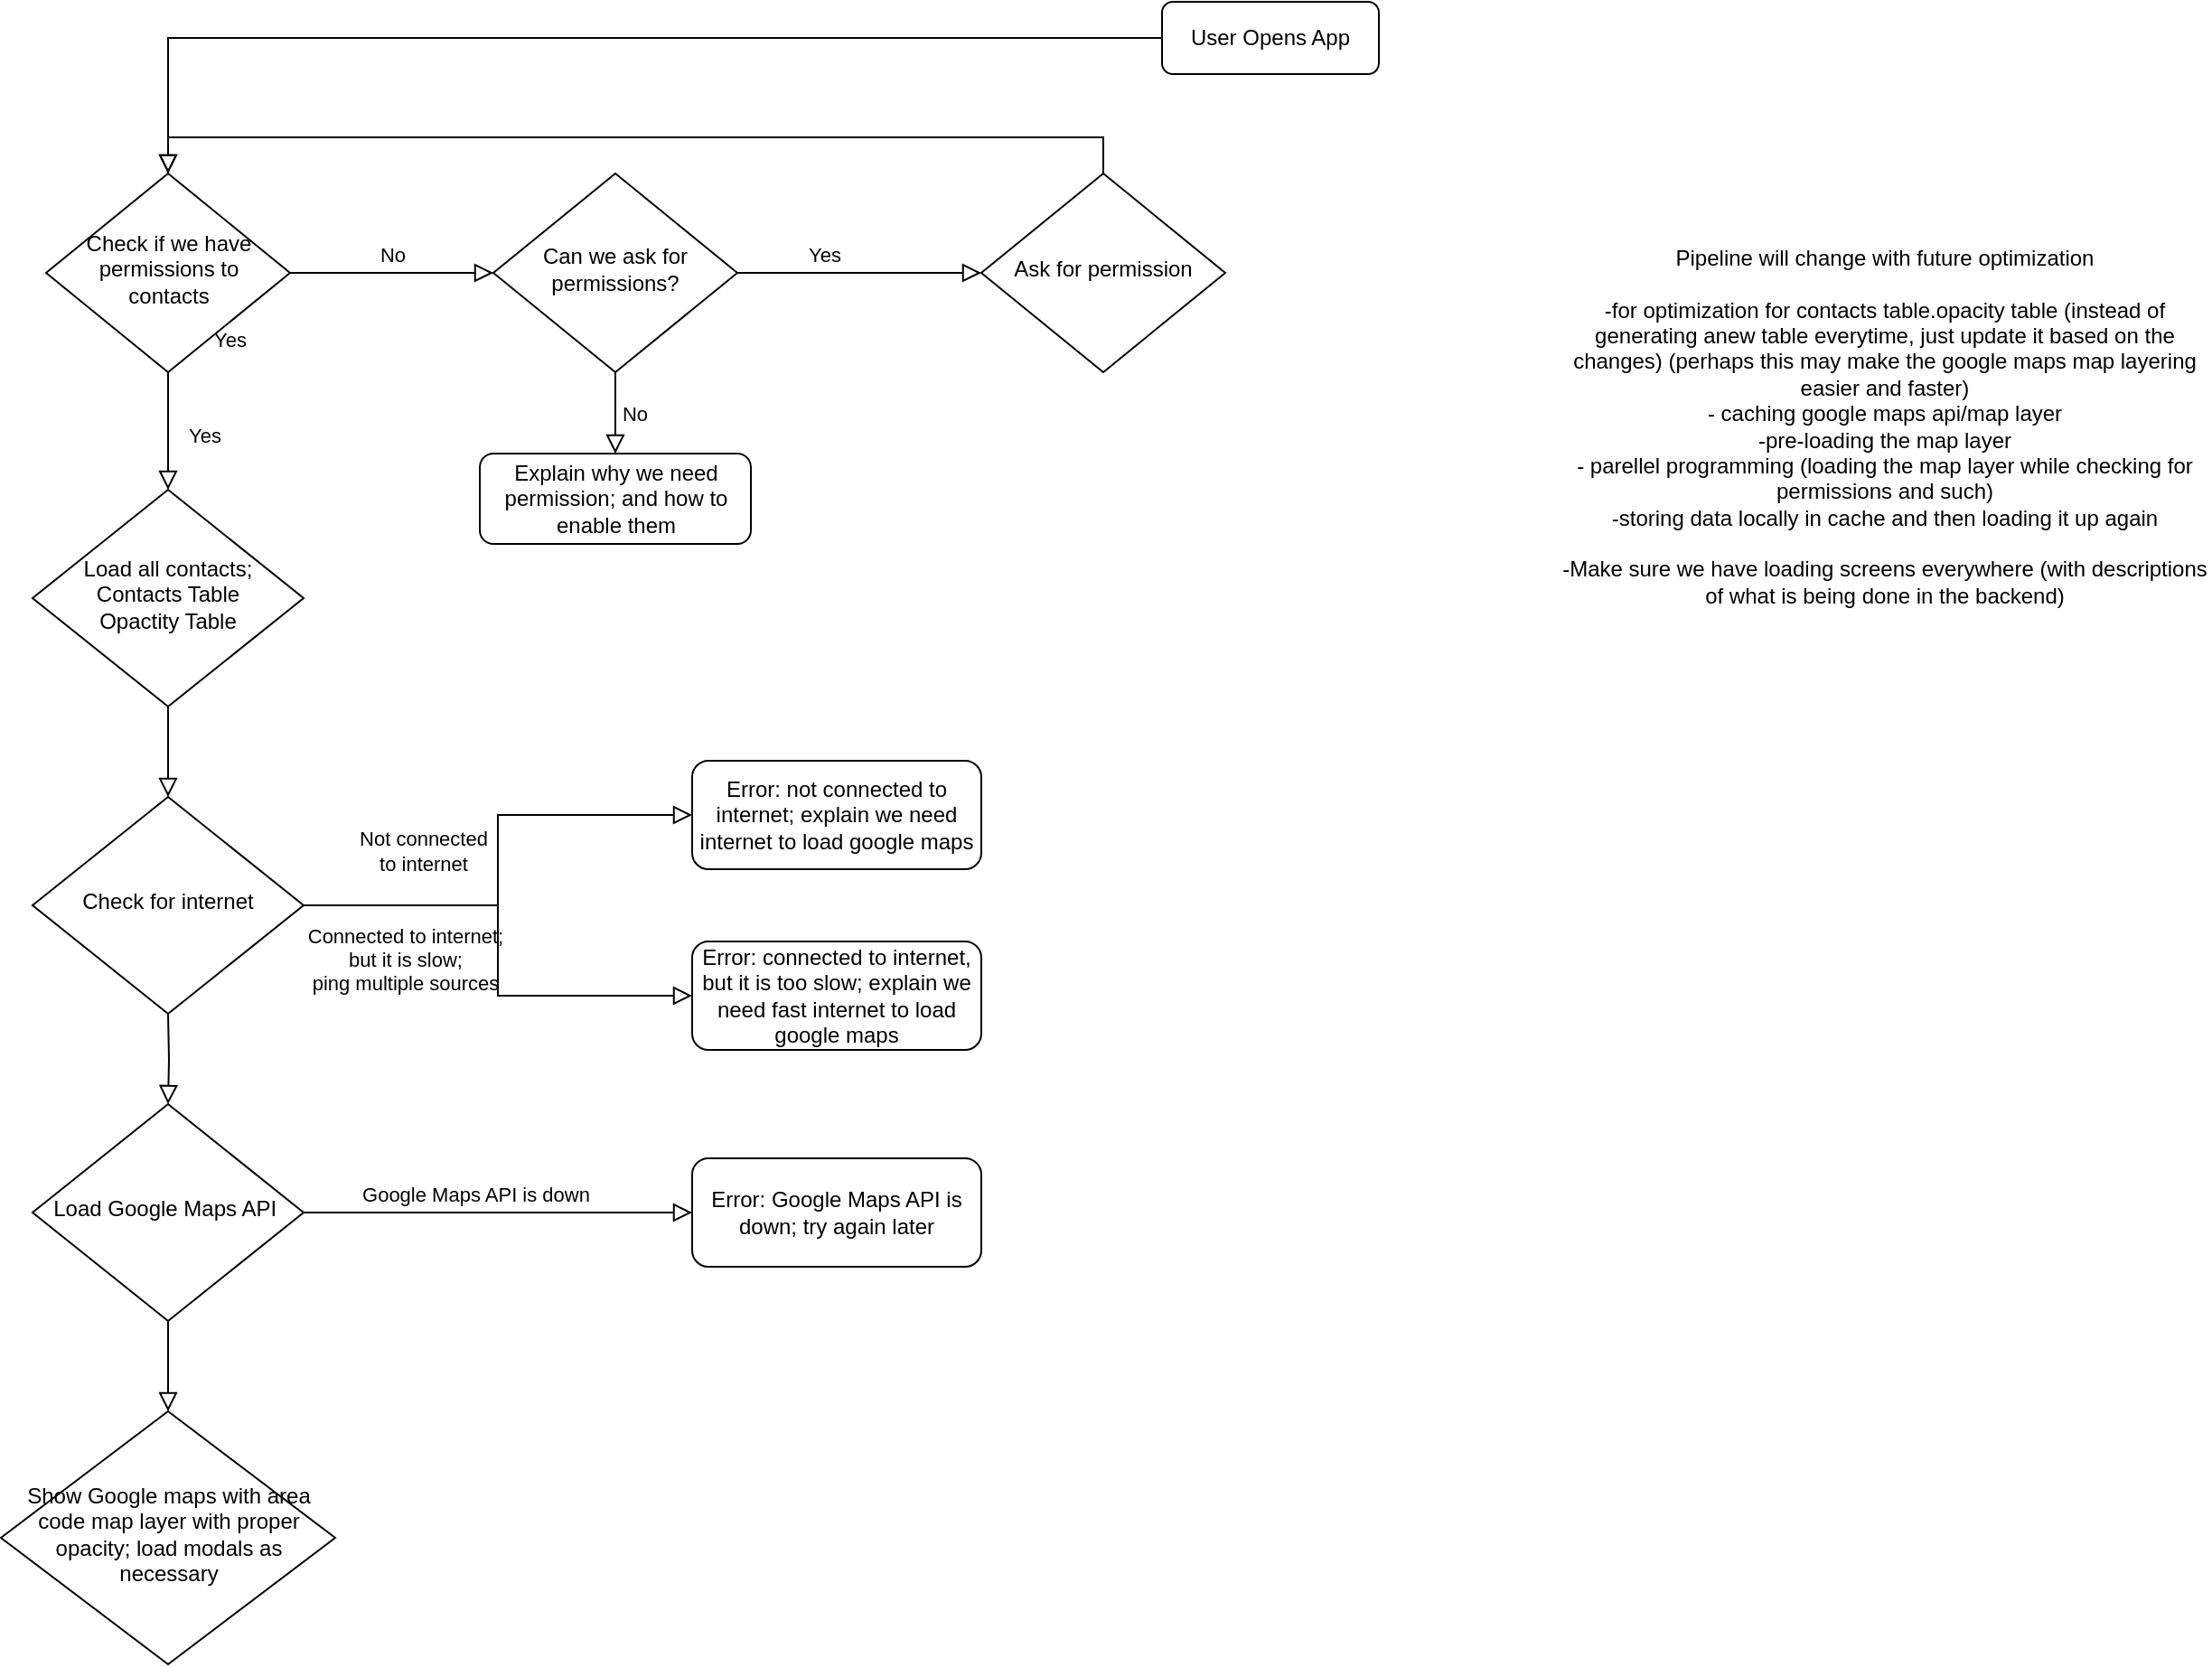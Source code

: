 <mxfile version="13.0.3" type="device"><diagram id="C5RBs43oDa-KdzZeNtuy" name="Page-1"><mxGraphModel dx="2062" dy="822" grid="1" gridSize="10" guides="1" tooltips="1" connect="1" arrows="1" fold="1" page="1" pageScale="1" pageWidth="827" pageHeight="1169" math="0" shadow="0"><root><mxCell id="WIyWlLk6GJQsqaUBKTNV-0"/><mxCell id="WIyWlLk6GJQsqaUBKTNV-1" parent="WIyWlLk6GJQsqaUBKTNV-0"/><mxCell id="WIyWlLk6GJQsqaUBKTNV-2" value="" style="rounded=0;html=1;jettySize=auto;orthogonalLoop=1;fontSize=11;endArrow=block;endFill=0;endSize=8;strokeWidth=1;shadow=0;labelBackgroundColor=none;edgeStyle=orthogonalEdgeStyle;" parent="WIyWlLk6GJQsqaUBKTNV-1" source="WIyWlLk6GJQsqaUBKTNV-3" target="WIyWlLk6GJQsqaUBKTNV-6" edge="1"><mxGeometry relative="1" as="geometry"/></mxCell><mxCell id="WIyWlLk6GJQsqaUBKTNV-3" value="User Opens App" style="rounded=1;whiteSpace=wrap;html=1;fontSize=12;glass=0;strokeWidth=1;shadow=0;" parent="WIyWlLk6GJQsqaUBKTNV-1" vertex="1"><mxGeometry x="760" y="10" width="120" height="40" as="geometry"/></mxCell><mxCell id="WIyWlLk6GJQsqaUBKTNV-4" value="Yes" style="rounded=0;html=1;jettySize=auto;orthogonalLoop=1;fontSize=11;endArrow=block;endFill=0;endSize=8;strokeWidth=1;shadow=0;labelBackgroundColor=none;edgeStyle=orthogonalEdgeStyle;" parent="WIyWlLk6GJQsqaUBKTNV-1" source="WIyWlLk6GJQsqaUBKTNV-6" target="WIyWlLk6GJQsqaUBKTNV-10" edge="1"><mxGeometry x="0.077" y="20" relative="1" as="geometry"><mxPoint as="offset"/></mxGeometry></mxCell><mxCell id="WIyWlLk6GJQsqaUBKTNV-5" value="No" style="edgeStyle=orthogonalEdgeStyle;rounded=0;html=1;jettySize=auto;orthogonalLoop=1;fontSize=11;endArrow=block;endFill=0;endSize=8;strokeWidth=1;shadow=0;labelBackgroundColor=none;entryX=0;entryY=0.5;entryDx=0;entryDy=0;" parent="WIyWlLk6GJQsqaUBKTNV-1" source="WIyWlLk6GJQsqaUBKTNV-6" target="_7SZ6R8ygueuSEJFrj7m-14" edge="1"><mxGeometry y="10" relative="1" as="geometry"><mxPoint as="offset"/><mxPoint x="370" y="160" as="targetPoint"/></mxGeometry></mxCell><mxCell id="WIyWlLk6GJQsqaUBKTNV-6" value="Check if we have permissions&amp;nbsp;to contacts" style="rhombus;whiteSpace=wrap;html=1;shadow=0;fontFamily=Helvetica;fontSize=12;align=center;strokeWidth=1;spacing=6;spacingTop=-4;" parent="WIyWlLk6GJQsqaUBKTNV-1" vertex="1"><mxGeometry x="142.5" y="105" width="135" height="110" as="geometry"/></mxCell><mxCell id="WIyWlLk6GJQsqaUBKTNV-8" value="" style="rounded=0;html=1;jettySize=auto;orthogonalLoop=1;fontSize=11;endArrow=block;endFill=0;endSize=8;strokeWidth=1;shadow=0;labelBackgroundColor=none;edgeStyle=orthogonalEdgeStyle;entryX=0.5;entryY=0;entryDx=0;entryDy=0;" parent="WIyWlLk6GJQsqaUBKTNV-1" source="WIyWlLk6GJQsqaUBKTNV-10" target="Pu6-hI6TSjI3brObMcso-1" edge="1"><mxGeometry x="0.333" y="20" relative="1" as="geometry"><mxPoint as="offset"/><mxPoint x="210" y="440.0" as="targetPoint"/></mxGeometry></mxCell><mxCell id="WIyWlLk6GJQsqaUBKTNV-10" value="Load all contacts;&lt;br&gt;Contacts Table&lt;br&gt;Opactity Table" style="rhombus;whiteSpace=wrap;html=1;shadow=0;fontFamily=Helvetica;fontSize=12;align=center;strokeWidth=1;spacing=6;spacingTop=-4;" parent="WIyWlLk6GJQsqaUBKTNV-1" vertex="1"><mxGeometry x="135" y="280" width="150" height="120" as="geometry"/></mxCell><mxCell id="Pu6-hI6TSjI3brObMcso-1" value="Check for internet" style="rhombus;whiteSpace=wrap;html=1;shadow=0;fontFamily=Helvetica;fontSize=12;align=center;strokeWidth=1;spacing=6;spacingTop=-4;" parent="WIyWlLk6GJQsqaUBKTNV-1" vertex="1"><mxGeometry x="135" y="450" width="150" height="120" as="geometry"/></mxCell><mxCell id="Pu6-hI6TSjI3brObMcso-3" value="Not connected &lt;br&gt;to&amp;nbsp;internet" style="edgeStyle=orthogonalEdgeStyle;rounded=0;html=1;jettySize=auto;orthogonalLoop=1;fontSize=11;endArrow=block;endFill=0;endSize=8;strokeWidth=1;shadow=0;labelBackgroundColor=none;" parent="WIyWlLk6GJQsqaUBKTNV-1" source="Pu6-hI6TSjI3brObMcso-1" target="Pu6-hI6TSjI3brObMcso-4" edge="1"><mxGeometry x="0.037" y="42" relative="1" as="geometry"><mxPoint as="offset"/><mxPoint x="310.0" y="495.0" as="sourcePoint"/></mxGeometry></mxCell><mxCell id="Pu6-hI6TSjI3brObMcso-4" value="Error: not connected to internet; explain we need internet to load google maps" style="rounded=1;whiteSpace=wrap;html=1;fontSize=12;glass=0;strokeWidth=1;shadow=0;" parent="WIyWlLk6GJQsqaUBKTNV-1" vertex="1"><mxGeometry x="500" y="430" width="160" height="60" as="geometry"/></mxCell><mxCell id="Pu6-hI6TSjI3brObMcso-6" value="Connected to internet; &lt;br&gt;but it is slow;&lt;br&gt;ping multiple sources" style="edgeStyle=orthogonalEdgeStyle;rounded=0;html=1;jettySize=auto;orthogonalLoop=1;fontSize=11;endArrow=block;endFill=0;endSize=8;strokeWidth=1;shadow=0;labelBackgroundColor=none;exitX=1;exitY=0.5;exitDx=0;exitDy=0;" parent="WIyWlLk6GJQsqaUBKTNV-1" source="Pu6-hI6TSjI3brObMcso-1" target="Pu6-hI6TSjI3brObMcso-7" edge="1"><mxGeometry x="0.036" y="-52" relative="1" as="geometry"><mxPoint as="offset"/><mxPoint x="294.957" y="519.966" as="sourcePoint"/></mxGeometry></mxCell><mxCell id="Pu6-hI6TSjI3brObMcso-7" value="Error: connected to internet, but it is too slow; explain we need fast internet to load google maps" style="rounded=1;whiteSpace=wrap;html=1;fontSize=12;glass=0;strokeWidth=1;shadow=0;" parent="WIyWlLk6GJQsqaUBKTNV-1" vertex="1"><mxGeometry x="500" y="530" width="160" height="60" as="geometry"/></mxCell><mxCell id="Pu6-hI6TSjI3brObMcso-14" value="" style="rounded=0;html=1;jettySize=auto;orthogonalLoop=1;fontSize=11;endArrow=block;endFill=0;endSize=8;strokeWidth=1;shadow=0;labelBackgroundColor=none;edgeStyle=orthogonalEdgeStyle;entryX=0.5;entryY=0;entryDx=0;entryDy=0;" parent="WIyWlLk6GJQsqaUBKTNV-1" target="Pu6-hI6TSjI3brObMcso-15" edge="1"><mxGeometry x="0.333" y="20" relative="1" as="geometry"><mxPoint as="offset"/><mxPoint x="210" y="570.0" as="sourcePoint"/><mxPoint x="210" y="610.0" as="targetPoint"/></mxGeometry></mxCell><mxCell id="Pu6-hI6TSjI3brObMcso-15" value="Load Google Maps API&amp;nbsp;" style="rhombus;whiteSpace=wrap;html=1;shadow=0;fontFamily=Helvetica;fontSize=12;align=center;strokeWidth=1;spacing=6;spacingTop=-4;" parent="WIyWlLk6GJQsqaUBKTNV-1" vertex="1"><mxGeometry x="135" y="620" width="150" height="120" as="geometry"/></mxCell><mxCell id="Pu6-hI6TSjI3brObMcso-16" value="Google Maps API is down" style="edgeStyle=orthogonalEdgeStyle;rounded=0;html=1;jettySize=auto;orthogonalLoop=1;fontSize=11;endArrow=block;endFill=0;endSize=8;strokeWidth=1;shadow=0;labelBackgroundColor=none;" parent="WIyWlLk6GJQsqaUBKTNV-1" source="Pu6-hI6TSjI3brObMcso-15" target="Pu6-hI6TSjI3brObMcso-17" edge="1"><mxGeometry x="-0.116" y="10" relative="1" as="geometry"><mxPoint as="offset"/><mxPoint x="310.0" y="665.0" as="sourcePoint"/></mxGeometry></mxCell><mxCell id="Pu6-hI6TSjI3brObMcso-17" value="Error: Google Maps API is down; try again later" style="rounded=1;whiteSpace=wrap;html=1;fontSize=12;glass=0;strokeWidth=1;shadow=0;" parent="WIyWlLk6GJQsqaUBKTNV-1" vertex="1"><mxGeometry x="500" y="650" width="160" height="60" as="geometry"/></mxCell><mxCell id="Pu6-hI6TSjI3brObMcso-20" value="" style="rounded=0;html=1;jettySize=auto;orthogonalLoop=1;fontSize=11;endArrow=block;endFill=0;endSize=8;strokeWidth=1;shadow=0;labelBackgroundColor=none;edgeStyle=orthogonalEdgeStyle;entryX=0.5;entryY=0;entryDx=0;entryDy=0;exitX=0.5;exitY=1;exitDx=0;exitDy=0;" parent="WIyWlLk6GJQsqaUBKTNV-1" source="Pu6-hI6TSjI3brObMcso-15" target="Pu6-hI6TSjI3brObMcso-21" edge="1"><mxGeometry x="0.333" y="20" relative="1" as="geometry"><mxPoint as="offset"/><mxPoint x="210" y="760" as="sourcePoint"/><mxPoint x="210" y="780.0" as="targetPoint"/></mxGeometry></mxCell><mxCell id="Pu6-hI6TSjI3brObMcso-21" value="Show Google maps with area code map layer with proper opacity; load modals as necessary" style="rhombus;whiteSpace=wrap;html=1;shadow=0;fontFamily=Helvetica;fontSize=12;align=center;strokeWidth=1;spacing=6;spacingTop=-4;" parent="WIyWlLk6GJQsqaUBKTNV-1" vertex="1"><mxGeometry x="117.5" y="790" width="185" height="140" as="geometry"/></mxCell><mxCell id="_7SZ6R8ygueuSEJFrj7m-14" value="Can we ask for permissions?" style="rhombus;whiteSpace=wrap;html=1;shadow=0;fontFamily=Helvetica;fontSize=12;align=center;strokeWidth=1;spacing=6;spacingTop=-4;" vertex="1" parent="WIyWlLk6GJQsqaUBKTNV-1"><mxGeometry x="390" y="105" width="135" height="110" as="geometry"/></mxCell><mxCell id="_7SZ6R8ygueuSEJFrj7m-15" value="Explain why we need permission; and how to enable them" style="rounded=1;whiteSpace=wrap;html=1;fontSize=12;glass=0;strokeWidth=1;shadow=0;" vertex="1" parent="WIyWlLk6GJQsqaUBKTNV-1"><mxGeometry x="382.5" y="260" width="150" height="50" as="geometry"/></mxCell><mxCell id="_7SZ6R8ygueuSEJFrj7m-18" value="Yes" style="edgeStyle=orthogonalEdgeStyle;rounded=0;html=1;jettySize=auto;orthogonalLoop=1;fontSize=11;endArrow=block;endFill=0;endSize=8;strokeWidth=1;shadow=0;labelBackgroundColor=none;entryX=0;entryY=0.5;entryDx=0;entryDy=0;exitX=1;exitY=0.5;exitDx=0;exitDy=0;verticalAlign=middle;" edge="1" parent="WIyWlLk6GJQsqaUBKTNV-1" source="_7SZ6R8ygueuSEJFrj7m-14" target="_7SZ6R8ygueuSEJFrj7m-21"><mxGeometry x="0.59" y="61" relative="1" as="geometry"><mxPoint x="-60" y="51" as="offset"/><mxPoint x="547.5" y="159.5" as="sourcePoint"/><mxPoint x="660" y="159.5" as="targetPoint"/></mxGeometry></mxCell><mxCell id="_7SZ6R8ygueuSEJFrj7m-21" value="Ask for permission" style="rhombus;whiteSpace=wrap;html=1;shadow=0;fontFamily=Helvetica;fontSize=12;align=center;strokeWidth=1;spacing=6;spacingTop=-4;" vertex="1" parent="WIyWlLk6GJQsqaUBKTNV-1"><mxGeometry x="660" y="105" width="135" height="110" as="geometry"/></mxCell><mxCell id="_7SZ6R8ygueuSEJFrj7m-22" value="Yes" style="edgeStyle=orthogonalEdgeStyle;rounded=0;html=1;jettySize=auto;orthogonalLoop=1;fontSize=11;endArrow=block;endFill=0;endSize=8;strokeWidth=1;shadow=0;labelBackgroundColor=none;exitX=0.5;exitY=0;exitDx=0;exitDy=0;verticalAlign=middle;entryX=0.5;entryY=0;entryDx=0;entryDy=0;" edge="1" parent="WIyWlLk6GJQsqaUBKTNV-1" source="_7SZ6R8ygueuSEJFrj7m-21" target="WIyWlLk6GJQsqaUBKTNV-6"><mxGeometry x="0.59" y="61" relative="1" as="geometry"><mxPoint x="-60" y="51" as="offset"/><mxPoint x="550" y="90" as="sourcePoint"/><mxPoint x="180" y="70" as="targetPoint"/></mxGeometry></mxCell><mxCell id="_7SZ6R8ygueuSEJFrj7m-23" value="No" style="edgeStyle=orthogonalEdgeStyle;rounded=0;html=1;jettySize=auto;orthogonalLoop=1;fontSize=11;endArrow=block;endFill=0;endSize=8;strokeWidth=1;shadow=0;labelBackgroundColor=none;entryX=0.5;entryY=0;entryDx=0;entryDy=0;exitX=0.5;exitY=1;exitDx=0;exitDy=0;" edge="1" parent="WIyWlLk6GJQsqaUBKTNV-1" source="_7SZ6R8ygueuSEJFrj7m-14" target="_7SZ6R8ygueuSEJFrj7m-15"><mxGeometry y="10" relative="1" as="geometry"><mxPoint as="offset"/><mxPoint x="287.5" y="170.0" as="sourcePoint"/><mxPoint x="400.0" y="170.0" as="targetPoint"/></mxGeometry></mxCell><mxCell id="_7SZ6R8ygueuSEJFrj7m-24" value="Pipeline will change with future optimization&lt;br&gt;&lt;br&gt;-for optimization for contacts table.opacity table (instead of generating anew table everytime, just update it based on the changes) (perhaps this may make the google maps map layering easier and faster)&lt;br&gt;- caching google maps api/map layer&lt;br&gt;-pre-loading the map layer&lt;br&gt;- parellel programming (loading the map layer while checking for permissions and such)&lt;br&gt;-storing data locally in cache and then loading it up again&lt;br&gt;&lt;br&gt;-Make sure we have loading screens everywhere (with descriptions of what is being done in the backend)" style="text;html=1;strokeColor=none;fillColor=none;align=center;verticalAlign=middle;whiteSpace=wrap;rounded=0;" vertex="1" parent="WIyWlLk6GJQsqaUBKTNV-1"><mxGeometry x="980" y="100" width="360" height="290" as="geometry"/></mxCell></root></mxGraphModel></diagram></mxfile>